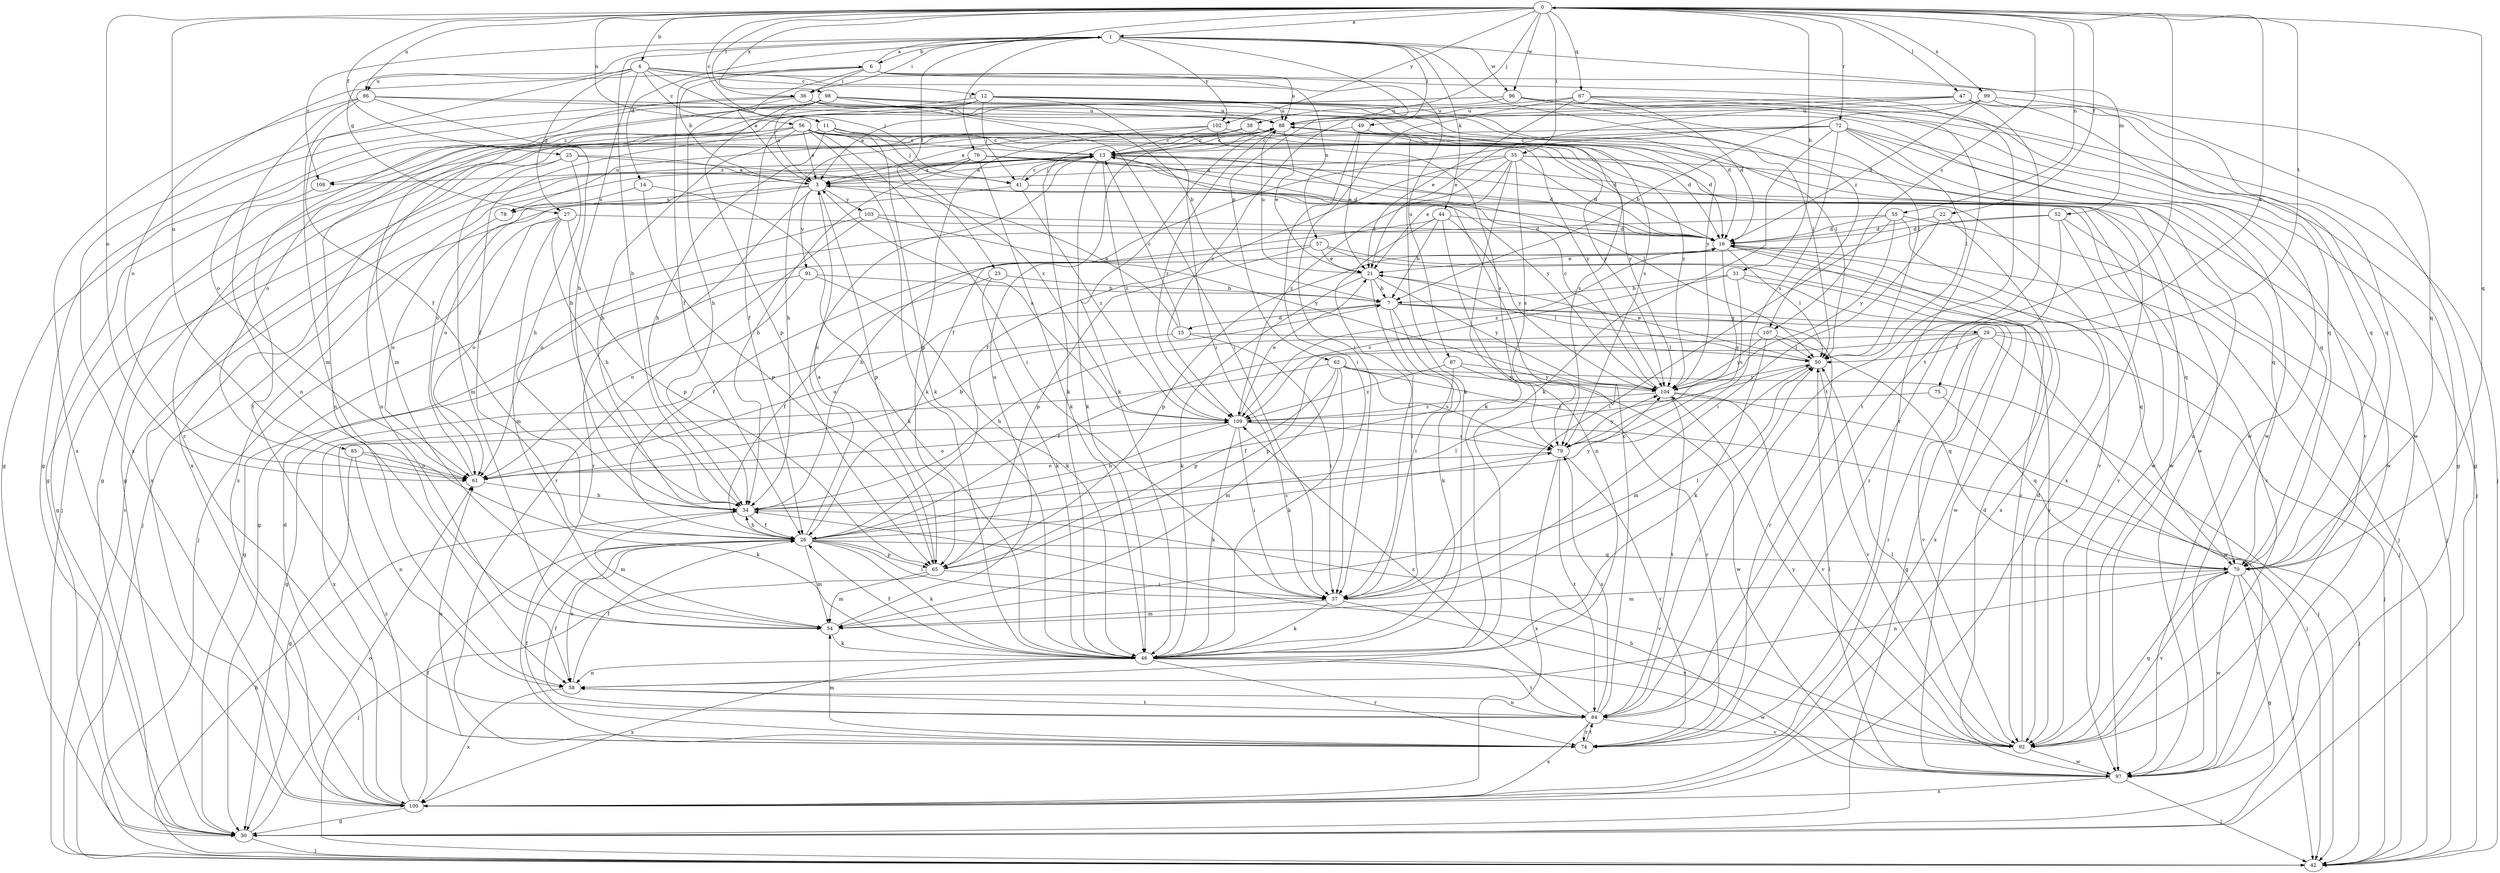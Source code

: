strict digraph  {
0;
1;
3;
4;
6;
7;
11;
12;
13;
14;
15;
16;
21;
22;
23;
25;
26;
27;
29;
30;
31;
34;
35;
36;
37;
38;
41;
42;
44;
46;
47;
49;
50;
52;
54;
55;
56;
57;
58;
61;
62;
65;
67;
70;
72;
74;
75;
76;
78;
79;
84;
85;
86;
87;
88;
91;
92;
96;
97;
98;
99;
100;
102;
103;
104;
107;
108;
109;
0 -> 1  [label=a];
0 -> 4  [label=b];
0 -> 11  [label=c];
0 -> 22  [label=f];
0 -> 23  [label=f];
0 -> 25  [label=f];
0 -> 31  [label=h];
0 -> 35  [label=i];
0 -> 36  [label=i];
0 -> 38  [label=j];
0 -> 47  [label=l];
0 -> 55  [label=n];
0 -> 56  [label=n];
0 -> 61  [label=o];
0 -> 67  [label=q];
0 -> 70  [label=q];
0 -> 72  [label=r];
0 -> 75  [label=s];
0 -> 84  [label=t];
0 -> 85  [label=u];
0 -> 86  [label=u];
0 -> 96  [label=w];
0 -> 98  [label=x];
0 -> 99  [label=x];
0 -> 102  [label=y];
0 -> 107  [label=z];
1 -> 6  [label=b];
1 -> 14  [label=d];
1 -> 27  [label=g];
1 -> 34  [label=h];
1 -> 36  [label=i];
1 -> 44  [label=k];
1 -> 49  [label=l];
1 -> 52  [label=m];
1 -> 62  [label=p];
1 -> 76  [label=s];
1 -> 96  [label=w];
1 -> 102  [label=y];
1 -> 107  [label=z];
1 -> 108  [label=z];
3 -> 6  [label=b];
3 -> 61  [label=o];
3 -> 65  [label=p];
3 -> 70  [label=q];
3 -> 74  [label=r];
3 -> 78  [label=s];
3 -> 91  [label=v];
3 -> 103  [label=y];
4 -> 11  [label=c];
4 -> 12  [label=c];
4 -> 26  [label=f];
4 -> 27  [label=g];
4 -> 34  [label=h];
4 -> 41  [label=j];
4 -> 57  [label=n];
4 -> 86  [label=u];
4 -> 87  [label=u];
6 -> 1  [label=a];
6 -> 3  [label=a];
6 -> 26  [label=f];
6 -> 36  [label=i];
6 -> 61  [label=o];
6 -> 70  [label=q];
6 -> 84  [label=t];
6 -> 88  [label=u];
7 -> 15  [label=d];
7 -> 29  [label=g];
7 -> 30  [label=g];
7 -> 37  [label=i];
7 -> 46  [label=k];
7 -> 61  [label=o];
7 -> 74  [label=r];
11 -> 13  [label=c];
11 -> 30  [label=g];
11 -> 34  [label=h];
11 -> 41  [label=j];
11 -> 46  [label=k];
11 -> 74  [label=r];
11 -> 104  [label=y];
12 -> 16  [label=d];
12 -> 30  [label=g];
12 -> 37  [label=i];
12 -> 41  [label=j];
12 -> 50  [label=l];
12 -> 54  [label=m];
12 -> 61  [label=o];
12 -> 88  [label=u];
12 -> 97  [label=w];
12 -> 108  [label=z];
13 -> 3  [label=a];
13 -> 16  [label=d];
13 -> 41  [label=j];
13 -> 46  [label=k];
13 -> 50  [label=l];
13 -> 97  [label=w];
13 -> 100  [label=x];
13 -> 108  [label=z];
13 -> 109  [label=z];
14 -> 46  [label=k];
14 -> 65  [label=p];
14 -> 78  [label=s];
15 -> 3  [label=a];
15 -> 13  [label=c];
15 -> 30  [label=g];
15 -> 37  [label=i];
15 -> 50  [label=l];
16 -> 21  [label=e];
16 -> 42  [label=j];
16 -> 50  [label=l];
16 -> 65  [label=p];
16 -> 79  [label=s];
16 -> 97  [label=w];
21 -> 7  [label=b];
21 -> 37  [label=i];
21 -> 46  [label=k];
21 -> 50  [label=l];
21 -> 88  [label=u];
21 -> 104  [label=y];
22 -> 16  [label=d];
22 -> 37  [label=i];
22 -> 100  [label=x];
23 -> 7  [label=b];
23 -> 26  [label=f];
23 -> 46  [label=k];
25 -> 3  [label=a];
25 -> 34  [label=h];
25 -> 42  [label=j];
25 -> 54  [label=m];
25 -> 104  [label=y];
26 -> 13  [label=c];
26 -> 34  [label=h];
26 -> 37  [label=i];
26 -> 46  [label=k];
26 -> 50  [label=l];
26 -> 54  [label=m];
26 -> 58  [label=n];
26 -> 65  [label=p];
26 -> 70  [label=q];
26 -> 79  [label=s];
27 -> 16  [label=d];
27 -> 34  [label=h];
27 -> 42  [label=j];
27 -> 54  [label=m];
27 -> 61  [label=o];
27 -> 65  [label=p];
29 -> 26  [label=f];
29 -> 42  [label=j];
29 -> 50  [label=l];
29 -> 65  [label=p];
29 -> 74  [label=r];
29 -> 92  [label=v];
29 -> 97  [label=w];
29 -> 0  [label=t];
30 -> 42  [label=j];
30 -> 61  [label=o];
31 -> 7  [label=b];
31 -> 79  [label=s];
31 -> 92  [label=v];
31 -> 100  [label=x];
31 -> 109  [label=z];
34 -> 26  [label=f];
34 -> 54  [label=m];
34 -> 92  [label=v];
34 -> 104  [label=y];
35 -> 3  [label=a];
35 -> 16  [label=d];
35 -> 21  [label=e];
35 -> 26  [label=f];
35 -> 46  [label=k];
35 -> 79  [label=s];
35 -> 97  [label=w];
35 -> 100  [label=x];
35 -> 109  [label=z];
36 -> 7  [label=b];
36 -> 34  [label=h];
36 -> 61  [label=o];
36 -> 88  [label=u];
36 -> 100  [label=x];
36 -> 104  [label=y];
37 -> 46  [label=k];
37 -> 50  [label=l];
37 -> 54  [label=m];
37 -> 92  [label=v];
38 -> 13  [label=c];
38 -> 16  [label=d];
38 -> 46  [label=k];
38 -> 58  [label=n];
38 -> 104  [label=y];
41 -> 13  [label=c];
41 -> 42  [label=j];
41 -> 92  [label=v];
41 -> 109  [label=z];
42 -> 13  [label=c];
42 -> 34  [label=h];
44 -> 7  [label=b];
44 -> 16  [label=d];
44 -> 34  [label=h];
44 -> 37  [label=i];
44 -> 58  [label=n];
44 -> 104  [label=y];
46 -> 26  [label=f];
46 -> 58  [label=n];
46 -> 74  [label=r];
46 -> 84  [label=t];
46 -> 97  [label=w];
46 -> 100  [label=x];
47 -> 21  [label=e];
47 -> 70  [label=q];
47 -> 84  [label=t];
47 -> 88  [label=u];
47 -> 97  [label=w];
47 -> 109  [label=z];
49 -> 13  [label=c];
49 -> 21  [label=e];
49 -> 37  [label=i];
49 -> 46  [label=k];
50 -> 21  [label=e];
50 -> 54  [label=m];
50 -> 92  [label=v];
50 -> 104  [label=y];
52 -> 16  [label=d];
52 -> 42  [label=j];
52 -> 74  [label=r];
52 -> 92  [label=v];
52 -> 109  [label=z];
54 -> 46  [label=k];
54 -> 88  [label=u];
55 -> 16  [label=d];
55 -> 37  [label=i];
55 -> 42  [label=j];
55 -> 61  [label=o];
55 -> 92  [label=v];
55 -> 104  [label=y];
56 -> 3  [label=a];
56 -> 13  [label=c];
56 -> 16  [label=d];
56 -> 26  [label=f];
56 -> 30  [label=g];
56 -> 34  [label=h];
56 -> 37  [label=i];
56 -> 46  [label=k];
56 -> 58  [label=n];
56 -> 104  [label=y];
56 -> 109  [label=z];
57 -> 21  [label=e];
57 -> 26  [label=f];
57 -> 65  [label=p];
57 -> 70  [label=q];
57 -> 92  [label=v];
58 -> 26  [label=f];
58 -> 84  [label=t];
58 -> 100  [label=x];
61 -> 7  [label=b];
61 -> 13  [label=c];
61 -> 34  [label=h];
62 -> 42  [label=j];
62 -> 46  [label=k];
62 -> 54  [label=m];
62 -> 65  [label=p];
62 -> 74  [label=r];
62 -> 79  [label=s];
62 -> 100  [label=x];
62 -> 104  [label=y];
65 -> 3  [label=a];
65 -> 37  [label=i];
65 -> 42  [label=j];
65 -> 54  [label=m];
67 -> 16  [label=d];
67 -> 21  [label=e];
67 -> 37  [label=i];
67 -> 42  [label=j];
67 -> 70  [label=q];
67 -> 88  [label=u];
70 -> 30  [label=g];
70 -> 42  [label=j];
70 -> 54  [label=m];
70 -> 58  [label=n];
70 -> 92  [label=v];
70 -> 97  [label=w];
72 -> 13  [label=c];
72 -> 26  [label=f];
72 -> 34  [label=h];
72 -> 42  [label=j];
72 -> 46  [label=k];
72 -> 50  [label=l];
72 -> 70  [label=q];
72 -> 79  [label=s];
72 -> 92  [label=v];
74 -> 26  [label=f];
74 -> 54  [label=m];
74 -> 61  [label=o];
74 -> 84  [label=t];
75 -> 70  [label=q];
75 -> 109  [label=z];
76 -> 3  [label=a];
76 -> 16  [label=d];
76 -> 34  [label=h];
76 -> 46  [label=k];
76 -> 70  [label=q];
76 -> 97  [label=w];
76 -> 100  [label=x];
78 -> 61  [label=o];
78 -> 88  [label=u];
79 -> 61  [label=o];
79 -> 74  [label=r];
79 -> 84  [label=t];
79 -> 100  [label=x];
79 -> 104  [label=y];
84 -> 13  [label=c];
84 -> 26  [label=f];
84 -> 50  [label=l];
84 -> 58  [label=n];
84 -> 74  [label=r];
84 -> 79  [label=s];
84 -> 92  [label=v];
84 -> 100  [label=x];
84 -> 109  [label=z];
85 -> 30  [label=g];
85 -> 46  [label=k];
85 -> 58  [label=n];
85 -> 61  [label=o];
86 -> 34  [label=h];
86 -> 54  [label=m];
86 -> 58  [label=n];
86 -> 79  [label=s];
86 -> 88  [label=u];
86 -> 100  [label=x];
87 -> 26  [label=f];
87 -> 97  [label=w];
87 -> 104  [label=y];
87 -> 109  [label=z];
88 -> 13  [label=c];
88 -> 16  [label=d];
88 -> 21  [label=e];
88 -> 30  [label=g];
88 -> 46  [label=k];
88 -> 79  [label=s];
88 -> 97  [label=w];
88 -> 100  [label=x];
88 -> 109  [label=z];
91 -> 7  [label=b];
91 -> 30  [label=g];
91 -> 46  [label=k];
91 -> 61  [label=o];
92 -> 16  [label=d];
92 -> 50  [label=l];
92 -> 70  [label=q];
92 -> 88  [label=u];
92 -> 97  [label=w];
92 -> 104  [label=y];
96 -> 3  [label=a];
96 -> 26  [label=f];
96 -> 30  [label=g];
96 -> 50  [label=l];
96 -> 74  [label=r];
96 -> 88  [label=u];
97 -> 16  [label=d];
97 -> 34  [label=h];
97 -> 42  [label=j];
97 -> 50  [label=l];
97 -> 100  [label=x];
98 -> 3  [label=a];
98 -> 30  [label=g];
98 -> 37  [label=i];
98 -> 50  [label=l];
98 -> 65  [label=p];
98 -> 84  [label=t];
98 -> 88  [label=u];
98 -> 97  [label=w];
99 -> 7  [label=b];
99 -> 16  [label=d];
99 -> 30  [label=g];
99 -> 70  [label=q];
99 -> 88  [label=u];
100 -> 16  [label=d];
100 -> 26  [label=f];
100 -> 30  [label=g];
100 -> 109  [label=z];
102 -> 3  [label=a];
102 -> 13  [label=c];
102 -> 65  [label=p];
102 -> 79  [label=s];
102 -> 104  [label=y];
103 -> 16  [label=d];
103 -> 30  [label=g];
103 -> 74  [label=r];
103 -> 104  [label=y];
104 -> 13  [label=c];
104 -> 42  [label=j];
104 -> 84  [label=t];
104 -> 92  [label=v];
104 -> 109  [label=z];
107 -> 34  [label=h];
107 -> 46  [label=k];
107 -> 50  [label=l];
107 -> 70  [label=q];
107 -> 104  [label=y];
108 -> 30  [label=g];
109 -> 3  [label=a];
109 -> 21  [label=e];
109 -> 34  [label=h];
109 -> 37  [label=i];
109 -> 42  [label=j];
109 -> 46  [label=k];
109 -> 61  [label=o];
109 -> 79  [label=s];
}
